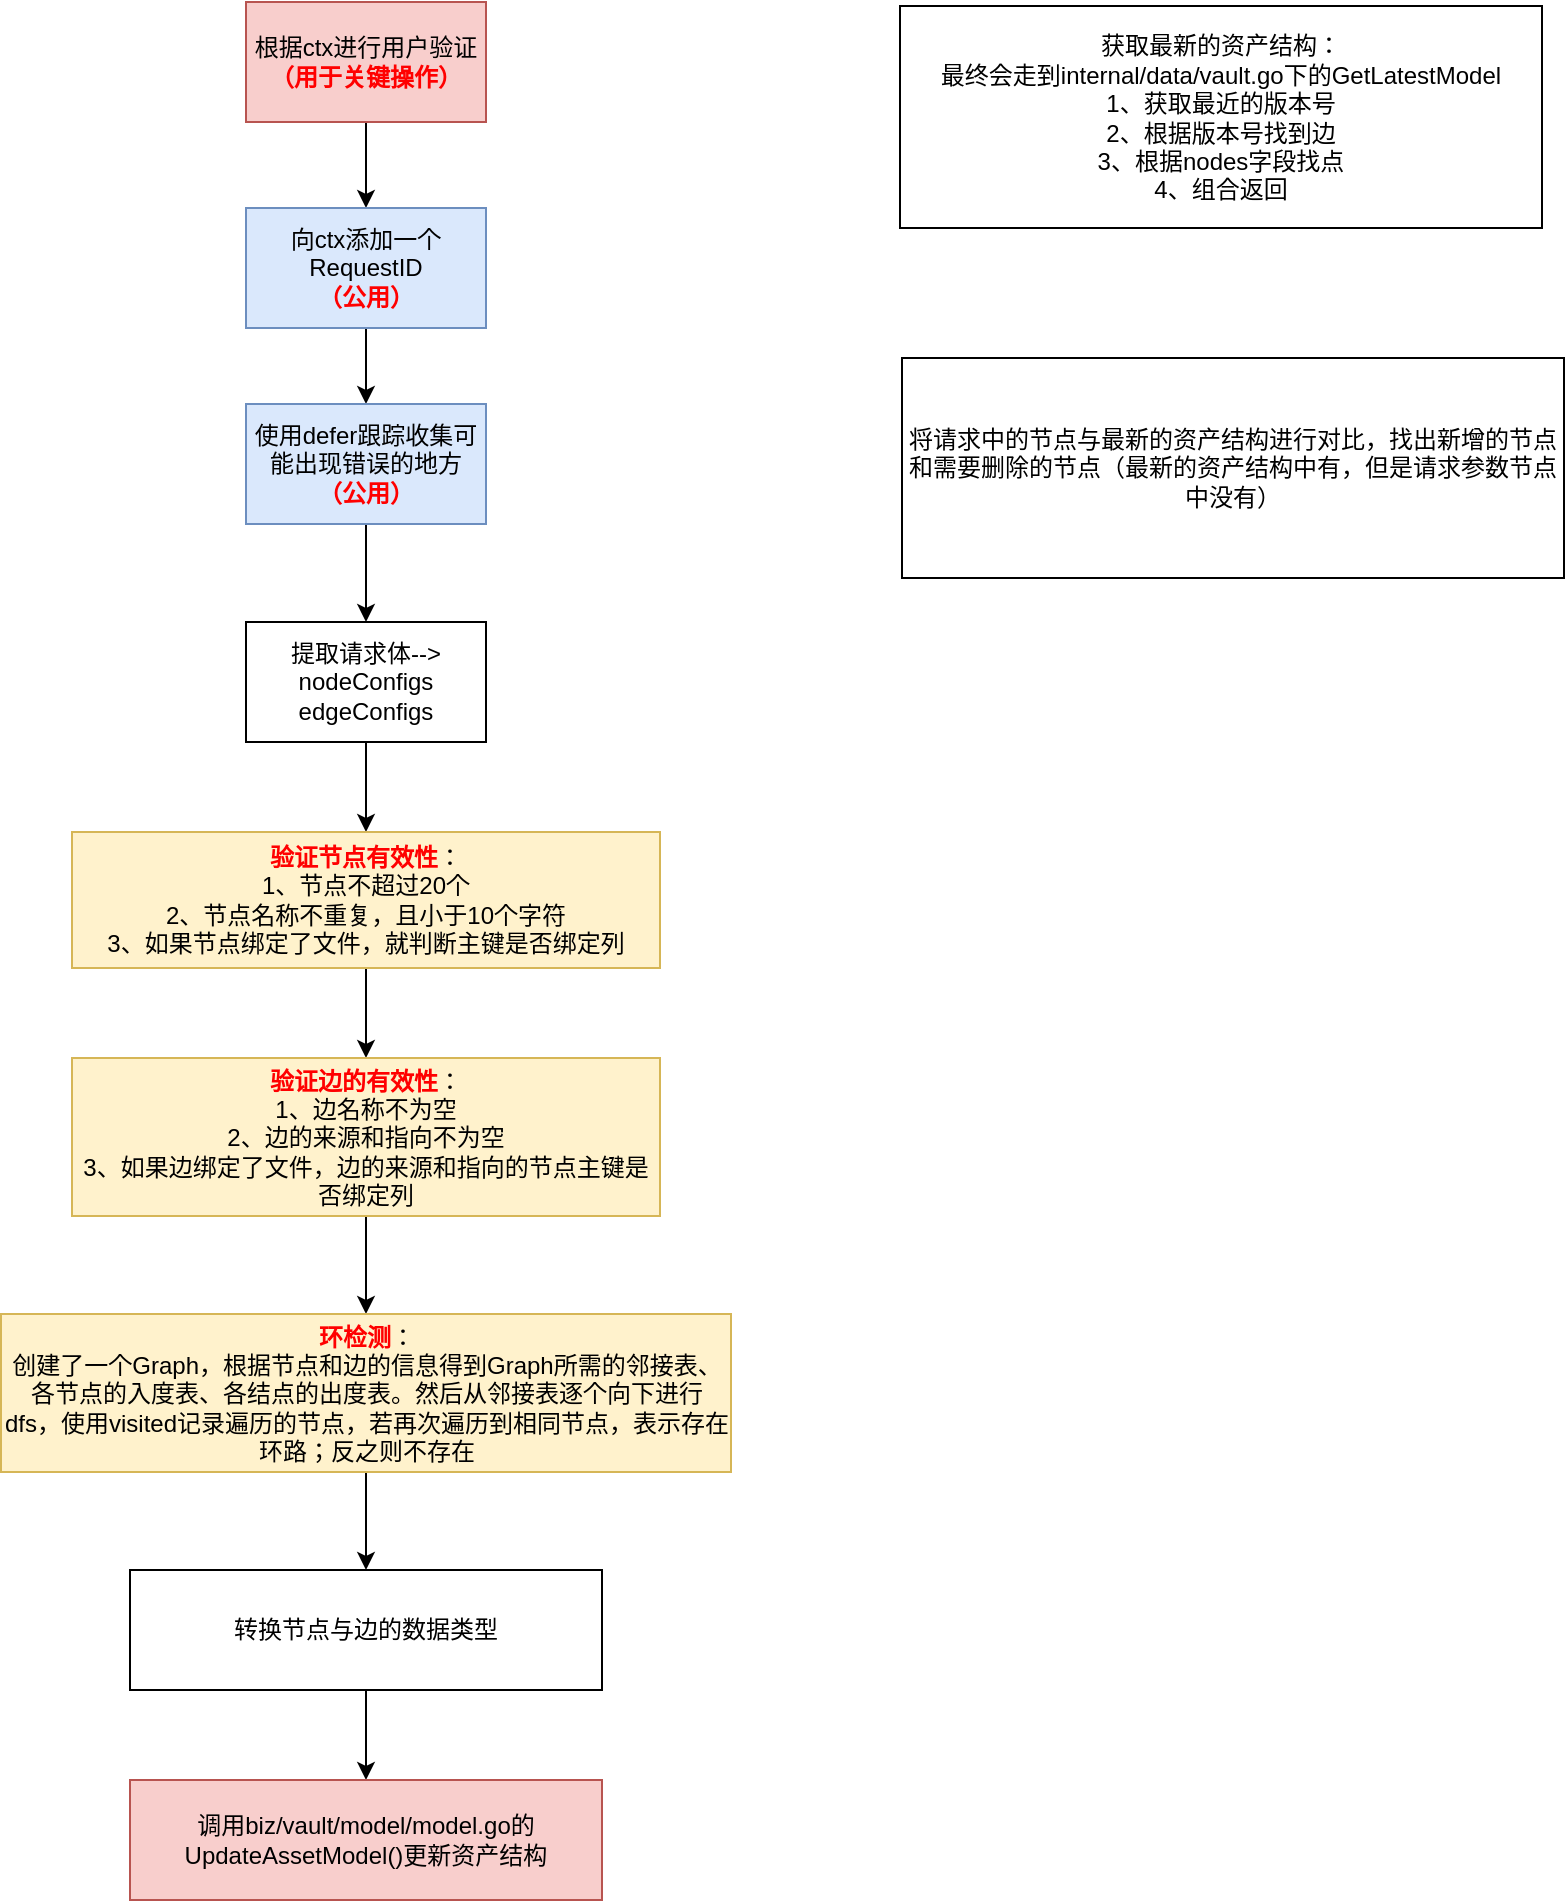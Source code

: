 <mxfile version="24.0.2" type="github">
  <diagram name="第 1 页" id="qW4DOj6AgRY8q806XMH-">
    <mxGraphModel dx="1891" dy="538" grid="0" gridSize="10" guides="1" tooltips="1" connect="1" arrows="1" fold="1" page="1" pageScale="1" pageWidth="827" pageHeight="1169" math="0" shadow="0">
      <root>
        <mxCell id="0" />
        <mxCell id="1" parent="0" />
        <mxCell id="Nk9I9D9MLdTbFCqx6Xnm-3" style="edgeStyle=orthogonalEdgeStyle;rounded=0;orthogonalLoop=1;jettySize=auto;html=1;" edge="1" parent="1" source="Nk9I9D9MLdTbFCqx6Xnm-1" target="Nk9I9D9MLdTbFCqx6Xnm-2">
          <mxGeometry relative="1" as="geometry" />
        </mxCell>
        <mxCell id="Nk9I9D9MLdTbFCqx6Xnm-1" value="根据ctx进行用户验证&lt;div&gt;&lt;b&gt;&lt;font color=&quot;#ff0000&quot;&gt;（用于关键操作）&lt;/font&gt;&lt;/b&gt;&lt;/div&gt;" style="rounded=0;whiteSpace=wrap;html=1;fillColor=#f8cecc;strokeColor=#b85450;" vertex="1" parent="1">
          <mxGeometry x="71" y="37" width="120" height="60" as="geometry" />
        </mxCell>
        <mxCell id="Nk9I9D9MLdTbFCqx6Xnm-5" style="edgeStyle=orthogonalEdgeStyle;rounded=0;orthogonalLoop=1;jettySize=auto;html=1;" edge="1" parent="1" source="Nk9I9D9MLdTbFCqx6Xnm-2" target="Nk9I9D9MLdTbFCqx6Xnm-4">
          <mxGeometry relative="1" as="geometry" />
        </mxCell>
        <mxCell id="Nk9I9D9MLdTbFCqx6Xnm-2" value="向ctx添加一个RequestID&lt;div&gt;&lt;b&gt;&lt;font color=&quot;#ff0000&quot;&gt;（公用）&lt;/font&gt;&lt;/b&gt;&lt;/div&gt;" style="rounded=0;whiteSpace=wrap;html=1;fillColor=#dae8fc;strokeColor=#6c8ebf;" vertex="1" parent="1">
          <mxGeometry x="71" y="140" width="120" height="60" as="geometry" />
        </mxCell>
        <mxCell id="Nk9I9D9MLdTbFCqx6Xnm-7" style="edgeStyle=orthogonalEdgeStyle;rounded=0;orthogonalLoop=1;jettySize=auto;html=1;" edge="1" parent="1" source="Nk9I9D9MLdTbFCqx6Xnm-4" target="Nk9I9D9MLdTbFCqx6Xnm-6">
          <mxGeometry relative="1" as="geometry" />
        </mxCell>
        <mxCell id="Nk9I9D9MLdTbFCqx6Xnm-4" value="使用defer跟踪收集可能出现错误的地方&lt;div&gt;&lt;font color=&quot;#ff0000&quot;&gt;&lt;b&gt;（公用）&lt;/b&gt;&lt;/font&gt;&lt;/div&gt;" style="rounded=0;whiteSpace=wrap;html=1;fillColor=#dae8fc;strokeColor=#6c8ebf;" vertex="1" parent="1">
          <mxGeometry x="71" y="238" width="120" height="60" as="geometry" />
        </mxCell>
        <mxCell id="Nk9I9D9MLdTbFCqx6Xnm-10" style="edgeStyle=orthogonalEdgeStyle;rounded=0;orthogonalLoop=1;jettySize=auto;html=1;" edge="1" parent="1" source="Nk9I9D9MLdTbFCqx6Xnm-6" target="Nk9I9D9MLdTbFCqx6Xnm-9">
          <mxGeometry relative="1" as="geometry" />
        </mxCell>
        <mxCell id="Nk9I9D9MLdTbFCqx6Xnm-6" value="提取请求体--&amp;gt;&lt;div&gt;nodeConfigs&lt;/div&gt;&lt;div&gt;edgeConfigs&lt;/div&gt;" style="rounded=0;whiteSpace=wrap;html=1;" vertex="1" parent="1">
          <mxGeometry x="71" y="347" width="120" height="60" as="geometry" />
        </mxCell>
        <mxCell id="Nk9I9D9MLdTbFCqx6Xnm-12" style="edgeStyle=orthogonalEdgeStyle;rounded=0;orthogonalLoop=1;jettySize=auto;html=1;" edge="1" parent="1" source="Nk9I9D9MLdTbFCqx6Xnm-9" target="Nk9I9D9MLdTbFCqx6Xnm-11">
          <mxGeometry relative="1" as="geometry" />
        </mxCell>
        <mxCell id="Nk9I9D9MLdTbFCqx6Xnm-9" value="&lt;font color=&quot;#ff0000&quot;&gt;&lt;b&gt;验证节点有效性&lt;/b&gt;&lt;/font&gt;：&lt;div&gt;1、节点不超过20个&lt;/div&gt;&lt;div&gt;2、节点名称不重复，且小于10个字符&lt;/div&gt;&lt;div&gt;3、如果节点绑定了文件，就判断主键是否绑定列&lt;/div&gt;" style="rounded=0;whiteSpace=wrap;html=1;fillColor=#fff2cc;strokeColor=#d6b656;" vertex="1" parent="1">
          <mxGeometry x="-16" y="452" width="294" height="68" as="geometry" />
        </mxCell>
        <mxCell id="Nk9I9D9MLdTbFCqx6Xnm-14" style="edgeStyle=orthogonalEdgeStyle;rounded=0;orthogonalLoop=1;jettySize=auto;html=1;entryX=0.5;entryY=0;entryDx=0;entryDy=0;" edge="1" parent="1" source="Nk9I9D9MLdTbFCqx6Xnm-11" target="Nk9I9D9MLdTbFCqx6Xnm-13">
          <mxGeometry relative="1" as="geometry" />
        </mxCell>
        <mxCell id="Nk9I9D9MLdTbFCqx6Xnm-11" value="&lt;b&gt;&lt;font color=&quot;#ff0000&quot;&gt;验证边的有效性&lt;/font&gt;&lt;/b&gt;：&lt;div&gt;1、边名称不为空&lt;/div&gt;&lt;div&gt;2、边的来源和指向不为空&lt;/div&gt;&lt;div&gt;3、如果边绑定了文件，边的来源和指向的节点主键是否绑定列&lt;/div&gt;" style="rounded=0;whiteSpace=wrap;html=1;fillColor=#fff2cc;strokeColor=#d6b656;" vertex="1" parent="1">
          <mxGeometry x="-16" y="565" width="294" height="79" as="geometry" />
        </mxCell>
        <mxCell id="Nk9I9D9MLdTbFCqx6Xnm-16" style="edgeStyle=orthogonalEdgeStyle;rounded=0;orthogonalLoop=1;jettySize=auto;html=1;entryX=0.5;entryY=0;entryDx=0;entryDy=0;" edge="1" parent="1" source="Nk9I9D9MLdTbFCqx6Xnm-13" target="Nk9I9D9MLdTbFCqx6Xnm-15">
          <mxGeometry relative="1" as="geometry" />
        </mxCell>
        <mxCell id="Nk9I9D9MLdTbFCqx6Xnm-13" value="&lt;b&gt;&lt;font color=&quot;#ff0000&quot;&gt;环检测&lt;/font&gt;&lt;/b&gt;：&lt;div&gt;创建了一个Graph，根据节点和边的信息得到Graph所需的邻接表、各节点的入度表、各结点的出度表。然后从邻接表逐个向下进行dfs，使用visited记录遍历的节点，若再次遍历到相同节点，表示存在环路；反之则不存在&lt;/div&gt;" style="rounded=0;whiteSpace=wrap;html=1;fillColor=#fff2cc;strokeColor=#d6b656;" vertex="1" parent="1">
          <mxGeometry x="-51.5" y="693" width="365" height="79" as="geometry" />
        </mxCell>
        <mxCell id="Nk9I9D9MLdTbFCqx6Xnm-18" style="edgeStyle=orthogonalEdgeStyle;rounded=0;orthogonalLoop=1;jettySize=auto;html=1;" edge="1" parent="1" source="Nk9I9D9MLdTbFCqx6Xnm-15" target="Nk9I9D9MLdTbFCqx6Xnm-17">
          <mxGeometry relative="1" as="geometry" />
        </mxCell>
        <mxCell id="Nk9I9D9MLdTbFCqx6Xnm-15" value="转换节点与边的数据类型" style="rounded=0;whiteSpace=wrap;html=1;" vertex="1" parent="1">
          <mxGeometry x="13" y="821" width="236" height="60" as="geometry" />
        </mxCell>
        <mxCell id="Nk9I9D9MLdTbFCqx6Xnm-17" value="调用biz/vault/model/model.go的UpdateAssetModel()更新资产结构" style="rounded=0;whiteSpace=wrap;html=1;fillColor=#f8cecc;strokeColor=#b85450;" vertex="1" parent="1">
          <mxGeometry x="13" y="926" width="236" height="60" as="geometry" />
        </mxCell>
        <mxCell id="Nk9I9D9MLdTbFCqx6Xnm-19" value="获取最新的资产结构：&lt;div&gt;最终会走到internal/data/vault.go下的&lt;span style=&quot;background-color: initial;&quot;&gt;GetLatestModel&lt;/span&gt;&lt;/div&gt;&lt;div&gt;&lt;span style=&quot;background-color: initial;&quot;&gt;1、获取最近的版本号&lt;/span&gt;&lt;/div&gt;&lt;div&gt;&lt;span style=&quot;background-color: initial;&quot;&gt;2、根据版本号找到边&lt;/span&gt;&lt;/div&gt;&lt;div&gt;&lt;span style=&quot;background-color: initial;&quot;&gt;3、根据nodes字段找点&lt;/span&gt;&lt;/div&gt;&lt;div&gt;&lt;span style=&quot;background-color: initial;&quot;&gt;4、组合返回&lt;/span&gt;&lt;/div&gt;" style="rounded=0;whiteSpace=wrap;html=1;" vertex="1" parent="1">
          <mxGeometry x="398" y="39" width="321" height="111" as="geometry" />
        </mxCell>
        <mxCell id="Nk9I9D9MLdTbFCqx6Xnm-20" value="将请求中的节点与最新的资产结构进行对比，找出新增的节点和需要删除的节点（最新的资产结构中有，但是请求参数节点中没有）" style="rounded=0;whiteSpace=wrap;html=1;" vertex="1" parent="1">
          <mxGeometry x="399" y="215" width="331" height="110" as="geometry" />
        </mxCell>
      </root>
    </mxGraphModel>
  </diagram>
</mxfile>
